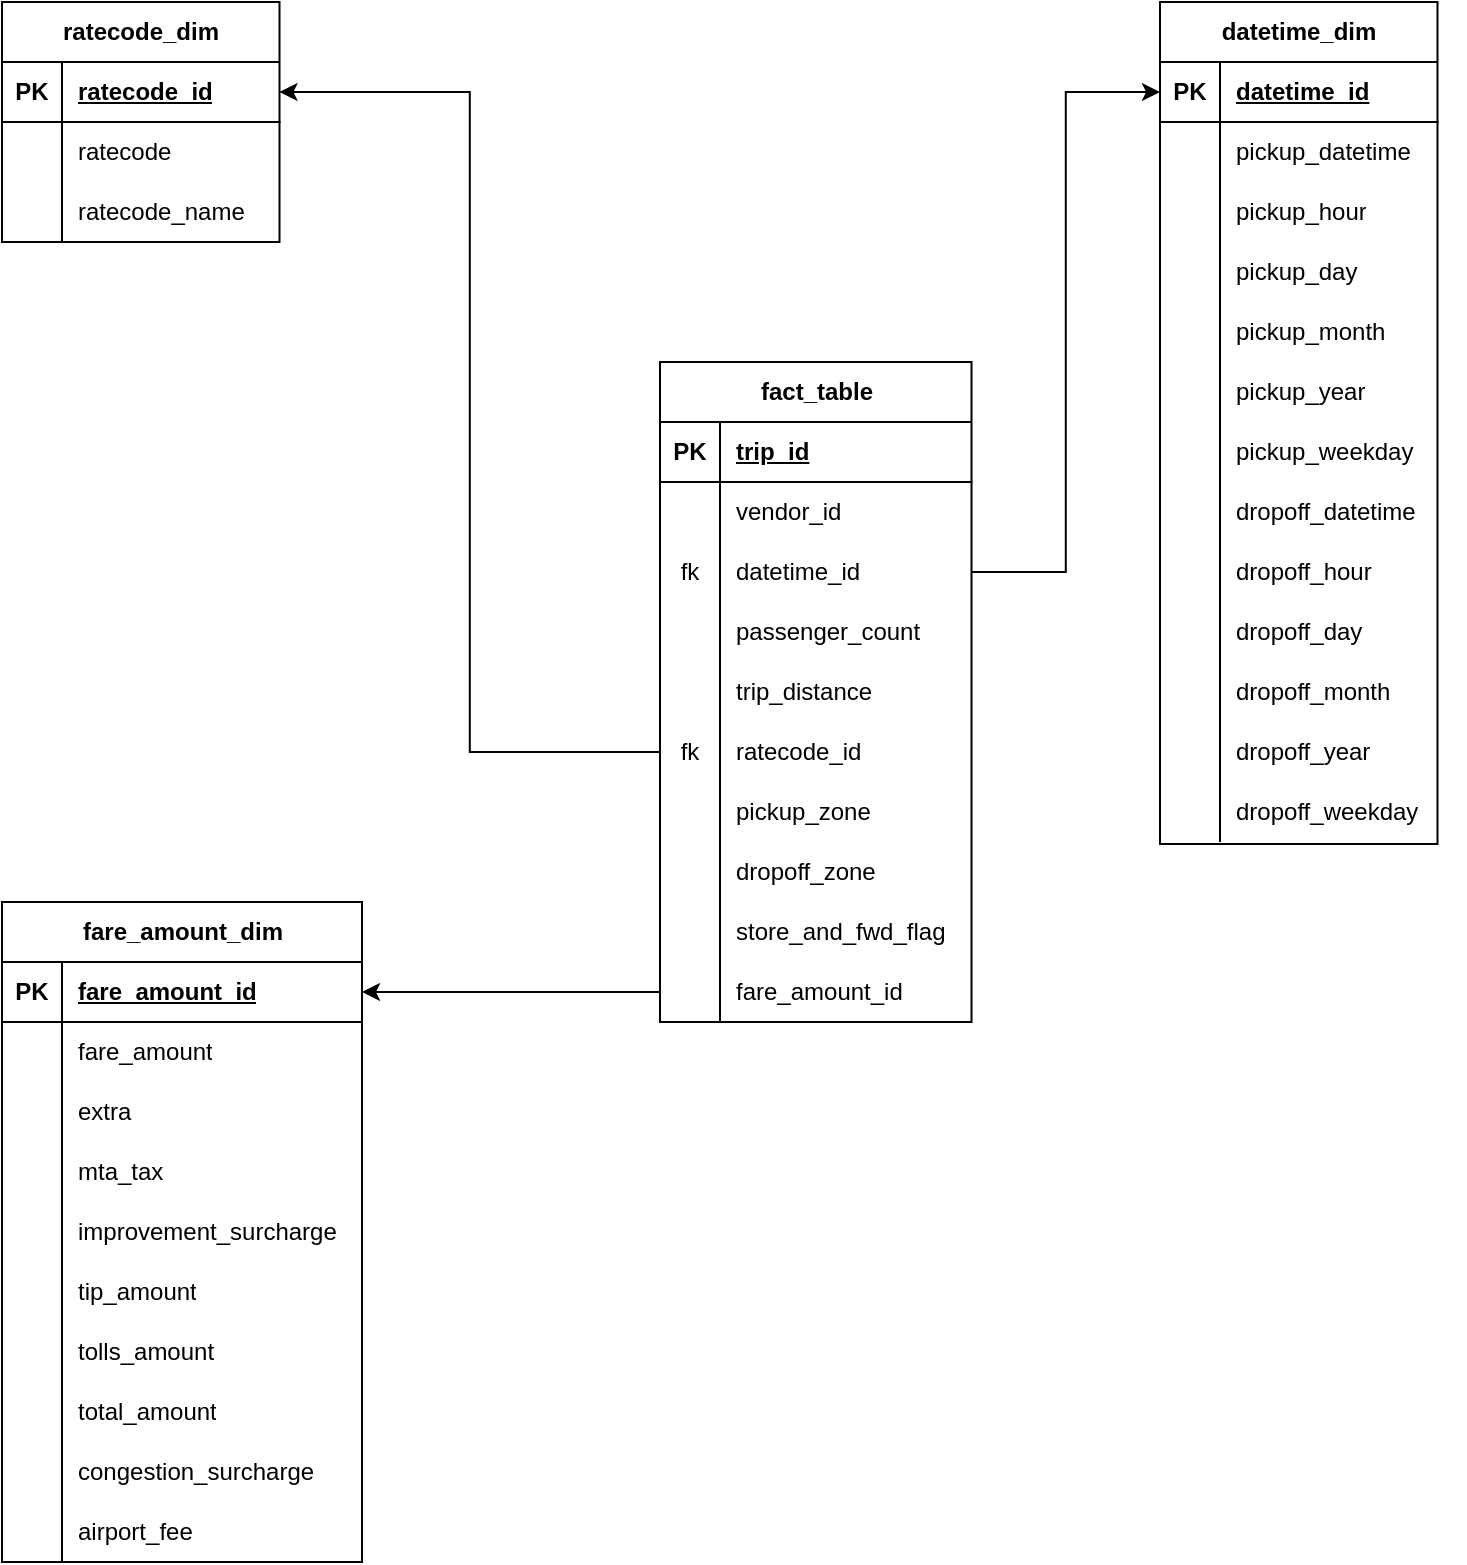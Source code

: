 <mxfile version="24.7.3" type="device">
  <diagram name="Page-1" id="G09KidFAtOFLQguXjvU5">
    <mxGraphModel dx="1274" dy="730" grid="0" gridSize="10" guides="1" tooltips="1" connect="1" arrows="1" fold="1" page="1" pageScale="1" pageWidth="850" pageHeight="1100" math="0" shadow="0">
      <root>
        <mxCell id="0" />
        <mxCell id="1" parent="0" />
        <mxCell id="Px-x7xHHbmCfn6bGOMMS-1" value="&lt;div&gt;fact_table&lt;/div&gt;" style="shape=table;startSize=30;container=1;collapsible=1;childLayout=tableLayout;fixedRows=1;rowLines=0;fontStyle=1;align=center;resizeLast=1;html=1;" vertex="1" parent="1">
          <mxGeometry x="378" y="190" width="155.75" height="330" as="geometry" />
        </mxCell>
        <mxCell id="Px-x7xHHbmCfn6bGOMMS-2" value="" style="shape=tableRow;horizontal=0;startSize=0;swimlaneHead=0;swimlaneBody=0;fillColor=none;collapsible=0;dropTarget=0;points=[[0,0.5],[1,0.5]];portConstraint=eastwest;top=0;left=0;right=0;bottom=1;" vertex="1" parent="Px-x7xHHbmCfn6bGOMMS-1">
          <mxGeometry y="30" width="155.75" height="30" as="geometry" />
        </mxCell>
        <mxCell id="Px-x7xHHbmCfn6bGOMMS-3" value="PK" style="shape=partialRectangle;connectable=0;fillColor=none;top=0;left=0;bottom=0;right=0;fontStyle=1;overflow=hidden;whiteSpace=wrap;html=1;" vertex="1" parent="Px-x7xHHbmCfn6bGOMMS-2">
          <mxGeometry width="30" height="30" as="geometry">
            <mxRectangle width="30" height="30" as="alternateBounds" />
          </mxGeometry>
        </mxCell>
        <mxCell id="Px-x7xHHbmCfn6bGOMMS-4" value="trip_id" style="shape=partialRectangle;connectable=0;fillColor=none;top=0;left=0;bottom=0;right=0;align=left;spacingLeft=6;fontStyle=5;overflow=hidden;whiteSpace=wrap;html=1;" vertex="1" parent="Px-x7xHHbmCfn6bGOMMS-2">
          <mxGeometry x="30" width="125.75" height="30" as="geometry">
            <mxRectangle width="125.75" height="30" as="alternateBounds" />
          </mxGeometry>
        </mxCell>
        <mxCell id="Px-x7xHHbmCfn6bGOMMS-5" value="" style="shape=tableRow;horizontal=0;startSize=0;swimlaneHead=0;swimlaneBody=0;fillColor=none;collapsible=0;dropTarget=0;points=[[0,0.5],[1,0.5]];portConstraint=eastwest;top=0;left=0;right=0;bottom=0;" vertex="1" parent="Px-x7xHHbmCfn6bGOMMS-1">
          <mxGeometry y="60" width="155.75" height="30" as="geometry" />
        </mxCell>
        <mxCell id="Px-x7xHHbmCfn6bGOMMS-6" value="" style="shape=partialRectangle;connectable=0;fillColor=none;top=0;left=0;bottom=0;right=0;editable=1;overflow=hidden;whiteSpace=wrap;html=1;" vertex="1" parent="Px-x7xHHbmCfn6bGOMMS-5">
          <mxGeometry width="30" height="30" as="geometry">
            <mxRectangle width="30" height="30" as="alternateBounds" />
          </mxGeometry>
        </mxCell>
        <mxCell id="Px-x7xHHbmCfn6bGOMMS-7" value="&lt;div&gt;vendor_id&lt;/div&gt;" style="shape=partialRectangle;connectable=0;fillColor=none;top=0;left=0;bottom=0;right=0;align=left;spacingLeft=6;overflow=hidden;whiteSpace=wrap;html=1;" vertex="1" parent="Px-x7xHHbmCfn6bGOMMS-5">
          <mxGeometry x="30" width="125.75" height="30" as="geometry">
            <mxRectangle width="125.75" height="30" as="alternateBounds" />
          </mxGeometry>
        </mxCell>
        <mxCell id="Px-x7xHHbmCfn6bGOMMS-8" value="" style="shape=tableRow;horizontal=0;startSize=0;swimlaneHead=0;swimlaneBody=0;fillColor=none;collapsible=0;dropTarget=0;points=[[0,0.5],[1,0.5]];portConstraint=eastwest;top=0;left=0;right=0;bottom=0;" vertex="1" parent="Px-x7xHHbmCfn6bGOMMS-1">
          <mxGeometry y="90" width="155.75" height="30" as="geometry" />
        </mxCell>
        <mxCell id="Px-x7xHHbmCfn6bGOMMS-9" value="fk" style="shape=partialRectangle;connectable=0;fillColor=none;top=0;left=0;bottom=0;right=0;editable=1;overflow=hidden;whiteSpace=wrap;html=1;" vertex="1" parent="Px-x7xHHbmCfn6bGOMMS-8">
          <mxGeometry width="30" height="30" as="geometry">
            <mxRectangle width="30" height="30" as="alternateBounds" />
          </mxGeometry>
        </mxCell>
        <mxCell id="Px-x7xHHbmCfn6bGOMMS-10" value="datetime_id" style="shape=partialRectangle;connectable=0;fillColor=none;top=0;left=0;bottom=0;right=0;align=left;spacingLeft=6;overflow=hidden;whiteSpace=wrap;html=1;" vertex="1" parent="Px-x7xHHbmCfn6bGOMMS-8">
          <mxGeometry x="30" width="125.75" height="30" as="geometry">
            <mxRectangle width="125.75" height="30" as="alternateBounds" />
          </mxGeometry>
        </mxCell>
        <mxCell id="Px-x7xHHbmCfn6bGOMMS-11" value="" style="shape=tableRow;horizontal=0;startSize=0;swimlaneHead=0;swimlaneBody=0;fillColor=none;collapsible=0;dropTarget=0;points=[[0,0.5],[1,0.5]];portConstraint=eastwest;top=0;left=0;right=0;bottom=0;" vertex="1" parent="Px-x7xHHbmCfn6bGOMMS-1">
          <mxGeometry y="120" width="155.75" height="30" as="geometry" />
        </mxCell>
        <mxCell id="Px-x7xHHbmCfn6bGOMMS-12" value="" style="shape=partialRectangle;connectable=0;fillColor=none;top=0;left=0;bottom=0;right=0;editable=1;overflow=hidden;whiteSpace=wrap;html=1;" vertex="1" parent="Px-x7xHHbmCfn6bGOMMS-11">
          <mxGeometry width="30" height="30" as="geometry">
            <mxRectangle width="30" height="30" as="alternateBounds" />
          </mxGeometry>
        </mxCell>
        <mxCell id="Px-x7xHHbmCfn6bGOMMS-13" value="passenger_count" style="shape=partialRectangle;connectable=0;fillColor=none;top=0;left=0;bottom=0;right=0;align=left;spacingLeft=6;overflow=hidden;whiteSpace=wrap;html=1;" vertex="1" parent="Px-x7xHHbmCfn6bGOMMS-11">
          <mxGeometry x="30" width="125.75" height="30" as="geometry">
            <mxRectangle width="125.75" height="30" as="alternateBounds" />
          </mxGeometry>
        </mxCell>
        <mxCell id="Px-x7xHHbmCfn6bGOMMS-58" style="shape=tableRow;horizontal=0;startSize=0;swimlaneHead=0;swimlaneBody=0;fillColor=none;collapsible=0;dropTarget=0;points=[[0,0.5],[1,0.5]];portConstraint=eastwest;top=0;left=0;right=0;bottom=0;" vertex="1" parent="Px-x7xHHbmCfn6bGOMMS-1">
          <mxGeometry y="150" width="155.75" height="30" as="geometry" />
        </mxCell>
        <mxCell id="Px-x7xHHbmCfn6bGOMMS-59" style="shape=partialRectangle;connectable=0;fillColor=none;top=0;left=0;bottom=0;right=0;editable=1;overflow=hidden;whiteSpace=wrap;html=1;" vertex="1" parent="Px-x7xHHbmCfn6bGOMMS-58">
          <mxGeometry width="30" height="30" as="geometry">
            <mxRectangle width="30" height="30" as="alternateBounds" />
          </mxGeometry>
        </mxCell>
        <mxCell id="Px-x7xHHbmCfn6bGOMMS-60" value="trip_distance" style="shape=partialRectangle;connectable=0;fillColor=none;top=0;left=0;bottom=0;right=0;align=left;spacingLeft=6;overflow=hidden;whiteSpace=wrap;html=1;" vertex="1" parent="Px-x7xHHbmCfn6bGOMMS-58">
          <mxGeometry x="30" width="125.75" height="30" as="geometry">
            <mxRectangle width="125.75" height="30" as="alternateBounds" />
          </mxGeometry>
        </mxCell>
        <mxCell id="Px-x7xHHbmCfn6bGOMMS-61" style="shape=tableRow;horizontal=0;startSize=0;swimlaneHead=0;swimlaneBody=0;fillColor=none;collapsible=0;dropTarget=0;points=[[0,0.5],[1,0.5]];portConstraint=eastwest;top=0;left=0;right=0;bottom=0;" vertex="1" parent="Px-x7xHHbmCfn6bGOMMS-1">
          <mxGeometry y="180" width="155.75" height="30" as="geometry" />
        </mxCell>
        <mxCell id="Px-x7xHHbmCfn6bGOMMS-62" value="fk" style="shape=partialRectangle;connectable=0;fillColor=none;top=0;left=0;bottom=0;right=0;editable=1;overflow=hidden;whiteSpace=wrap;html=1;" vertex="1" parent="Px-x7xHHbmCfn6bGOMMS-61">
          <mxGeometry width="30" height="30" as="geometry">
            <mxRectangle width="30" height="30" as="alternateBounds" />
          </mxGeometry>
        </mxCell>
        <mxCell id="Px-x7xHHbmCfn6bGOMMS-63" value="ratecode_id" style="shape=partialRectangle;connectable=0;fillColor=none;top=0;left=0;bottom=0;right=0;align=left;spacingLeft=6;overflow=hidden;whiteSpace=wrap;html=1;" vertex="1" parent="Px-x7xHHbmCfn6bGOMMS-61">
          <mxGeometry x="30" width="125.75" height="30" as="geometry">
            <mxRectangle width="125.75" height="30" as="alternateBounds" />
          </mxGeometry>
        </mxCell>
        <mxCell id="Px-x7xHHbmCfn6bGOMMS-64" style="shape=tableRow;horizontal=0;startSize=0;swimlaneHead=0;swimlaneBody=0;fillColor=none;collapsible=0;dropTarget=0;points=[[0,0.5],[1,0.5]];portConstraint=eastwest;top=0;left=0;right=0;bottom=0;" vertex="1" parent="Px-x7xHHbmCfn6bGOMMS-1">
          <mxGeometry y="210" width="155.75" height="30" as="geometry" />
        </mxCell>
        <mxCell id="Px-x7xHHbmCfn6bGOMMS-65" style="shape=partialRectangle;connectable=0;fillColor=none;top=0;left=0;bottom=0;right=0;editable=1;overflow=hidden;whiteSpace=wrap;html=1;" vertex="1" parent="Px-x7xHHbmCfn6bGOMMS-64">
          <mxGeometry width="30" height="30" as="geometry">
            <mxRectangle width="30" height="30" as="alternateBounds" />
          </mxGeometry>
        </mxCell>
        <mxCell id="Px-x7xHHbmCfn6bGOMMS-66" value="pickup_zone" style="shape=partialRectangle;connectable=0;fillColor=none;top=0;left=0;bottom=0;right=0;align=left;spacingLeft=6;overflow=hidden;whiteSpace=wrap;html=1;" vertex="1" parent="Px-x7xHHbmCfn6bGOMMS-64">
          <mxGeometry x="30" width="125.75" height="30" as="geometry">
            <mxRectangle width="125.75" height="30" as="alternateBounds" />
          </mxGeometry>
        </mxCell>
        <mxCell id="Px-x7xHHbmCfn6bGOMMS-67" style="shape=tableRow;horizontal=0;startSize=0;swimlaneHead=0;swimlaneBody=0;fillColor=none;collapsible=0;dropTarget=0;points=[[0,0.5],[1,0.5]];portConstraint=eastwest;top=0;left=0;right=0;bottom=0;" vertex="1" parent="Px-x7xHHbmCfn6bGOMMS-1">
          <mxGeometry y="240" width="155.75" height="30" as="geometry" />
        </mxCell>
        <mxCell id="Px-x7xHHbmCfn6bGOMMS-68" style="shape=partialRectangle;connectable=0;fillColor=none;top=0;left=0;bottom=0;right=0;editable=1;overflow=hidden;whiteSpace=wrap;html=1;" vertex="1" parent="Px-x7xHHbmCfn6bGOMMS-67">
          <mxGeometry width="30" height="30" as="geometry">
            <mxRectangle width="30" height="30" as="alternateBounds" />
          </mxGeometry>
        </mxCell>
        <mxCell id="Px-x7xHHbmCfn6bGOMMS-69" value="dropoff_zone" style="shape=partialRectangle;connectable=0;fillColor=none;top=0;left=0;bottom=0;right=0;align=left;spacingLeft=6;overflow=hidden;whiteSpace=wrap;html=1;" vertex="1" parent="Px-x7xHHbmCfn6bGOMMS-67">
          <mxGeometry x="30" width="125.75" height="30" as="geometry">
            <mxRectangle width="125.75" height="30" as="alternateBounds" />
          </mxGeometry>
        </mxCell>
        <mxCell id="Px-x7xHHbmCfn6bGOMMS-70" style="shape=tableRow;horizontal=0;startSize=0;swimlaneHead=0;swimlaneBody=0;fillColor=none;collapsible=0;dropTarget=0;points=[[0,0.5],[1,0.5]];portConstraint=eastwest;top=0;left=0;right=0;bottom=0;" vertex="1" parent="Px-x7xHHbmCfn6bGOMMS-1">
          <mxGeometry y="270" width="155.75" height="30" as="geometry" />
        </mxCell>
        <mxCell id="Px-x7xHHbmCfn6bGOMMS-71" style="shape=partialRectangle;connectable=0;fillColor=none;top=0;left=0;bottom=0;right=0;editable=1;overflow=hidden;whiteSpace=wrap;html=1;" vertex="1" parent="Px-x7xHHbmCfn6bGOMMS-70">
          <mxGeometry width="30" height="30" as="geometry">
            <mxRectangle width="30" height="30" as="alternateBounds" />
          </mxGeometry>
        </mxCell>
        <mxCell id="Px-x7xHHbmCfn6bGOMMS-72" value="store_and_fwd_flag" style="shape=partialRectangle;connectable=0;fillColor=none;top=0;left=0;bottom=0;right=0;align=left;spacingLeft=6;overflow=hidden;whiteSpace=wrap;html=1;" vertex="1" parent="Px-x7xHHbmCfn6bGOMMS-70">
          <mxGeometry x="30" width="125.75" height="30" as="geometry">
            <mxRectangle width="125.75" height="30" as="alternateBounds" />
          </mxGeometry>
        </mxCell>
        <mxCell id="Px-x7xHHbmCfn6bGOMMS-73" style="shape=tableRow;horizontal=0;startSize=0;swimlaneHead=0;swimlaneBody=0;fillColor=none;collapsible=0;dropTarget=0;points=[[0,0.5],[1,0.5]];portConstraint=eastwest;top=0;left=0;right=0;bottom=0;" vertex="1" parent="Px-x7xHHbmCfn6bGOMMS-1">
          <mxGeometry y="300" width="155.75" height="30" as="geometry" />
        </mxCell>
        <mxCell id="Px-x7xHHbmCfn6bGOMMS-74" style="shape=partialRectangle;connectable=0;fillColor=none;top=0;left=0;bottom=0;right=0;editable=1;overflow=hidden;whiteSpace=wrap;html=1;" vertex="1" parent="Px-x7xHHbmCfn6bGOMMS-73">
          <mxGeometry width="30" height="30" as="geometry">
            <mxRectangle width="30" height="30" as="alternateBounds" />
          </mxGeometry>
        </mxCell>
        <mxCell id="Px-x7xHHbmCfn6bGOMMS-75" value="fare_amount_id" style="shape=partialRectangle;connectable=0;fillColor=none;top=0;left=0;bottom=0;right=0;align=left;spacingLeft=6;overflow=hidden;whiteSpace=wrap;html=1;" vertex="1" parent="Px-x7xHHbmCfn6bGOMMS-73">
          <mxGeometry x="30" width="125.75" height="30" as="geometry">
            <mxRectangle width="125.75" height="30" as="alternateBounds" />
          </mxGeometry>
        </mxCell>
        <mxCell id="Px-x7xHHbmCfn6bGOMMS-14" value="datetime_dim" style="shape=table;startSize=30;container=1;collapsible=1;childLayout=tableLayout;fixedRows=1;rowLines=0;fontStyle=1;align=center;resizeLast=1;html=1;" vertex="1" parent="1">
          <mxGeometry x="628" y="10" width="138.75" height="421" as="geometry" />
        </mxCell>
        <mxCell id="Px-x7xHHbmCfn6bGOMMS-15" value="" style="shape=tableRow;horizontal=0;startSize=0;swimlaneHead=0;swimlaneBody=0;fillColor=none;collapsible=0;dropTarget=0;points=[[0,0.5],[1,0.5]];portConstraint=eastwest;top=0;left=0;right=0;bottom=1;" vertex="1" parent="Px-x7xHHbmCfn6bGOMMS-14">
          <mxGeometry y="30" width="138.75" height="30" as="geometry" />
        </mxCell>
        <mxCell id="Px-x7xHHbmCfn6bGOMMS-16" value="PK" style="shape=partialRectangle;connectable=0;fillColor=none;top=0;left=0;bottom=0;right=0;fontStyle=1;overflow=hidden;whiteSpace=wrap;html=1;" vertex="1" parent="Px-x7xHHbmCfn6bGOMMS-15">
          <mxGeometry width="30" height="30" as="geometry">
            <mxRectangle width="30" height="30" as="alternateBounds" />
          </mxGeometry>
        </mxCell>
        <mxCell id="Px-x7xHHbmCfn6bGOMMS-17" value="datetime_id" style="shape=partialRectangle;connectable=0;fillColor=none;top=0;left=0;bottom=0;right=0;align=left;spacingLeft=6;fontStyle=5;overflow=hidden;whiteSpace=wrap;html=1;" vertex="1" parent="Px-x7xHHbmCfn6bGOMMS-15">
          <mxGeometry x="30" width="108.75" height="30" as="geometry">
            <mxRectangle width="108.75" height="30" as="alternateBounds" />
          </mxGeometry>
        </mxCell>
        <mxCell id="Px-x7xHHbmCfn6bGOMMS-18" value="" style="shape=tableRow;horizontal=0;startSize=0;swimlaneHead=0;swimlaneBody=0;fillColor=none;collapsible=0;dropTarget=0;points=[[0,0.5],[1,0.5]];portConstraint=eastwest;top=0;left=0;right=0;bottom=0;" vertex="1" parent="Px-x7xHHbmCfn6bGOMMS-14">
          <mxGeometry y="60" width="138.75" height="30" as="geometry" />
        </mxCell>
        <mxCell id="Px-x7xHHbmCfn6bGOMMS-19" value="" style="shape=partialRectangle;connectable=0;fillColor=none;top=0;left=0;bottom=0;right=0;editable=1;overflow=hidden;whiteSpace=wrap;html=1;" vertex="1" parent="Px-x7xHHbmCfn6bGOMMS-18">
          <mxGeometry width="30" height="30" as="geometry">
            <mxRectangle width="30" height="30" as="alternateBounds" />
          </mxGeometry>
        </mxCell>
        <mxCell id="Px-x7xHHbmCfn6bGOMMS-20" value="pickup_datetime" style="shape=partialRectangle;connectable=0;fillColor=none;top=0;left=0;bottom=0;right=0;align=left;spacingLeft=6;overflow=hidden;whiteSpace=wrap;html=1;" vertex="1" parent="Px-x7xHHbmCfn6bGOMMS-18">
          <mxGeometry x="30" width="108.75" height="30" as="geometry">
            <mxRectangle width="108.75" height="30" as="alternateBounds" />
          </mxGeometry>
        </mxCell>
        <mxCell id="Px-x7xHHbmCfn6bGOMMS-21" value="" style="shape=tableRow;horizontal=0;startSize=0;swimlaneHead=0;swimlaneBody=0;fillColor=none;collapsible=0;dropTarget=0;points=[[0,0.5],[1,0.5]];portConstraint=eastwest;top=0;left=0;right=0;bottom=0;" vertex="1" parent="Px-x7xHHbmCfn6bGOMMS-14">
          <mxGeometry y="90" width="138.75" height="30" as="geometry" />
        </mxCell>
        <mxCell id="Px-x7xHHbmCfn6bGOMMS-22" value="" style="shape=partialRectangle;connectable=0;fillColor=none;top=0;left=0;bottom=0;right=0;editable=1;overflow=hidden;whiteSpace=wrap;html=1;" vertex="1" parent="Px-x7xHHbmCfn6bGOMMS-21">
          <mxGeometry width="30" height="30" as="geometry">
            <mxRectangle width="30" height="30" as="alternateBounds" />
          </mxGeometry>
        </mxCell>
        <mxCell id="Px-x7xHHbmCfn6bGOMMS-23" value="&lt;div&gt;pickup_hour&lt;/div&gt;" style="shape=partialRectangle;connectable=0;fillColor=none;top=0;left=0;bottom=0;right=0;align=left;spacingLeft=6;overflow=hidden;whiteSpace=wrap;html=1;" vertex="1" parent="Px-x7xHHbmCfn6bGOMMS-21">
          <mxGeometry x="30" width="108.75" height="30" as="geometry">
            <mxRectangle width="108.75" height="30" as="alternateBounds" />
          </mxGeometry>
        </mxCell>
        <mxCell id="Px-x7xHHbmCfn6bGOMMS-24" value="" style="shape=tableRow;horizontal=0;startSize=0;swimlaneHead=0;swimlaneBody=0;fillColor=none;collapsible=0;dropTarget=0;points=[[0,0.5],[1,0.5]];portConstraint=eastwest;top=0;left=0;right=0;bottom=0;" vertex="1" parent="Px-x7xHHbmCfn6bGOMMS-14">
          <mxGeometry y="120" width="138.75" height="30" as="geometry" />
        </mxCell>
        <mxCell id="Px-x7xHHbmCfn6bGOMMS-25" value="" style="shape=partialRectangle;connectable=0;fillColor=none;top=0;left=0;bottom=0;right=0;editable=1;overflow=hidden;whiteSpace=wrap;html=1;" vertex="1" parent="Px-x7xHHbmCfn6bGOMMS-24">
          <mxGeometry width="30" height="30" as="geometry">
            <mxRectangle width="30" height="30" as="alternateBounds" />
          </mxGeometry>
        </mxCell>
        <mxCell id="Px-x7xHHbmCfn6bGOMMS-26" value="pickup_day" style="shape=partialRectangle;connectable=0;fillColor=none;top=0;left=0;bottom=0;right=0;align=left;spacingLeft=6;overflow=hidden;whiteSpace=wrap;html=1;" vertex="1" parent="Px-x7xHHbmCfn6bGOMMS-24">
          <mxGeometry x="30" width="108.75" height="30" as="geometry">
            <mxRectangle width="108.75" height="30" as="alternateBounds" />
          </mxGeometry>
        </mxCell>
        <mxCell id="Px-x7xHHbmCfn6bGOMMS-30" style="shape=tableRow;horizontal=0;startSize=0;swimlaneHead=0;swimlaneBody=0;fillColor=none;collapsible=0;dropTarget=0;points=[[0,0.5],[1,0.5]];portConstraint=eastwest;top=0;left=0;right=0;bottom=0;" vertex="1" parent="Px-x7xHHbmCfn6bGOMMS-14">
          <mxGeometry y="150" width="138.75" height="30" as="geometry" />
        </mxCell>
        <mxCell id="Px-x7xHHbmCfn6bGOMMS-31" style="shape=partialRectangle;connectable=0;fillColor=none;top=0;left=0;bottom=0;right=0;editable=1;overflow=hidden;whiteSpace=wrap;html=1;" vertex="1" parent="Px-x7xHHbmCfn6bGOMMS-30">
          <mxGeometry width="30" height="30" as="geometry">
            <mxRectangle width="30" height="30" as="alternateBounds" />
          </mxGeometry>
        </mxCell>
        <mxCell id="Px-x7xHHbmCfn6bGOMMS-32" value="pickup_month" style="shape=partialRectangle;connectable=0;fillColor=none;top=0;left=0;bottom=0;right=0;align=left;spacingLeft=6;overflow=hidden;whiteSpace=wrap;html=1;" vertex="1" parent="Px-x7xHHbmCfn6bGOMMS-30">
          <mxGeometry x="30" width="108.75" height="30" as="geometry">
            <mxRectangle width="108.75" height="30" as="alternateBounds" />
          </mxGeometry>
        </mxCell>
        <mxCell id="Px-x7xHHbmCfn6bGOMMS-33" style="shape=tableRow;horizontal=0;startSize=0;swimlaneHead=0;swimlaneBody=0;fillColor=none;collapsible=0;dropTarget=0;points=[[0,0.5],[1,0.5]];portConstraint=eastwest;top=0;left=0;right=0;bottom=0;" vertex="1" parent="Px-x7xHHbmCfn6bGOMMS-14">
          <mxGeometry y="180" width="138.75" height="30" as="geometry" />
        </mxCell>
        <mxCell id="Px-x7xHHbmCfn6bGOMMS-34" style="shape=partialRectangle;connectable=0;fillColor=none;top=0;left=0;bottom=0;right=0;editable=1;overflow=hidden;whiteSpace=wrap;html=1;" vertex="1" parent="Px-x7xHHbmCfn6bGOMMS-33">
          <mxGeometry width="30" height="30" as="geometry">
            <mxRectangle width="30" height="30" as="alternateBounds" />
          </mxGeometry>
        </mxCell>
        <mxCell id="Px-x7xHHbmCfn6bGOMMS-35" value="pickup_year" style="shape=partialRectangle;connectable=0;fillColor=none;top=0;left=0;bottom=0;right=0;align=left;spacingLeft=6;overflow=hidden;whiteSpace=wrap;html=1;" vertex="1" parent="Px-x7xHHbmCfn6bGOMMS-33">
          <mxGeometry x="30" width="108.75" height="30" as="geometry">
            <mxRectangle width="108.75" height="30" as="alternateBounds" />
          </mxGeometry>
        </mxCell>
        <mxCell id="Px-x7xHHbmCfn6bGOMMS-36" style="shape=tableRow;horizontal=0;startSize=0;swimlaneHead=0;swimlaneBody=0;fillColor=none;collapsible=0;dropTarget=0;points=[[0,0.5],[1,0.5]];portConstraint=eastwest;top=0;left=0;right=0;bottom=0;" vertex="1" parent="Px-x7xHHbmCfn6bGOMMS-14">
          <mxGeometry y="210" width="138.75" height="30" as="geometry" />
        </mxCell>
        <mxCell id="Px-x7xHHbmCfn6bGOMMS-37" style="shape=partialRectangle;connectable=0;fillColor=none;top=0;left=0;bottom=0;right=0;editable=1;overflow=hidden;whiteSpace=wrap;html=1;" vertex="1" parent="Px-x7xHHbmCfn6bGOMMS-36">
          <mxGeometry width="30" height="30" as="geometry">
            <mxRectangle width="30" height="30" as="alternateBounds" />
          </mxGeometry>
        </mxCell>
        <mxCell id="Px-x7xHHbmCfn6bGOMMS-38" value="pickup_weekday" style="shape=partialRectangle;connectable=0;fillColor=none;top=0;left=0;bottom=0;right=0;align=left;spacingLeft=6;overflow=hidden;whiteSpace=wrap;html=1;" vertex="1" parent="Px-x7xHHbmCfn6bGOMMS-36">
          <mxGeometry x="30" width="108.75" height="30" as="geometry">
            <mxRectangle width="108.75" height="30" as="alternateBounds" />
          </mxGeometry>
        </mxCell>
        <mxCell id="Px-x7xHHbmCfn6bGOMMS-39" style="shape=tableRow;horizontal=0;startSize=0;swimlaneHead=0;swimlaneBody=0;fillColor=none;collapsible=0;dropTarget=0;points=[[0,0.5],[1,0.5]];portConstraint=eastwest;top=0;left=0;right=0;bottom=0;" vertex="1" parent="Px-x7xHHbmCfn6bGOMMS-14">
          <mxGeometry y="240" width="138.75" height="30" as="geometry" />
        </mxCell>
        <mxCell id="Px-x7xHHbmCfn6bGOMMS-40" style="shape=partialRectangle;connectable=0;fillColor=none;top=0;left=0;bottom=0;right=0;editable=1;overflow=hidden;whiteSpace=wrap;html=1;" vertex="1" parent="Px-x7xHHbmCfn6bGOMMS-39">
          <mxGeometry width="30" height="30" as="geometry">
            <mxRectangle width="30" height="30" as="alternateBounds" />
          </mxGeometry>
        </mxCell>
        <mxCell id="Px-x7xHHbmCfn6bGOMMS-41" value="dropoff_datetime" style="shape=partialRectangle;connectable=0;fillColor=none;top=0;left=0;bottom=0;right=0;align=left;spacingLeft=6;overflow=hidden;whiteSpace=wrap;html=1;" vertex="1" parent="Px-x7xHHbmCfn6bGOMMS-39">
          <mxGeometry x="30" width="108.75" height="30" as="geometry">
            <mxRectangle width="108.75" height="30" as="alternateBounds" />
          </mxGeometry>
        </mxCell>
        <mxCell id="Px-x7xHHbmCfn6bGOMMS-42" style="shape=tableRow;horizontal=0;startSize=0;swimlaneHead=0;swimlaneBody=0;fillColor=none;collapsible=0;dropTarget=0;points=[[0,0.5],[1,0.5]];portConstraint=eastwest;top=0;left=0;right=0;bottom=0;" vertex="1" parent="Px-x7xHHbmCfn6bGOMMS-14">
          <mxGeometry y="270" width="138.75" height="30" as="geometry" />
        </mxCell>
        <mxCell id="Px-x7xHHbmCfn6bGOMMS-43" style="shape=partialRectangle;connectable=0;fillColor=none;top=0;left=0;bottom=0;right=0;editable=1;overflow=hidden;whiteSpace=wrap;html=1;" vertex="1" parent="Px-x7xHHbmCfn6bGOMMS-42">
          <mxGeometry width="30" height="30" as="geometry">
            <mxRectangle width="30" height="30" as="alternateBounds" />
          </mxGeometry>
        </mxCell>
        <mxCell id="Px-x7xHHbmCfn6bGOMMS-44" value="dropoff_hour" style="shape=partialRectangle;connectable=0;fillColor=none;top=0;left=0;bottom=0;right=0;align=left;spacingLeft=6;overflow=hidden;whiteSpace=wrap;html=1;" vertex="1" parent="Px-x7xHHbmCfn6bGOMMS-42">
          <mxGeometry x="30" width="108.75" height="30" as="geometry">
            <mxRectangle width="108.75" height="30" as="alternateBounds" />
          </mxGeometry>
        </mxCell>
        <mxCell id="Px-x7xHHbmCfn6bGOMMS-54" style="shape=tableRow;horizontal=0;startSize=0;swimlaneHead=0;swimlaneBody=0;fillColor=none;collapsible=0;dropTarget=0;points=[[0,0.5],[1,0.5]];portConstraint=eastwest;top=0;left=0;right=0;bottom=0;" vertex="1" parent="Px-x7xHHbmCfn6bGOMMS-14">
          <mxGeometry y="300" width="138.75" height="30" as="geometry" />
        </mxCell>
        <mxCell id="Px-x7xHHbmCfn6bGOMMS-55" style="shape=partialRectangle;connectable=0;fillColor=none;top=0;left=0;bottom=0;right=0;editable=1;overflow=hidden;whiteSpace=wrap;html=1;" vertex="1" parent="Px-x7xHHbmCfn6bGOMMS-54">
          <mxGeometry width="30" height="30" as="geometry">
            <mxRectangle width="30" height="30" as="alternateBounds" />
          </mxGeometry>
        </mxCell>
        <mxCell id="Px-x7xHHbmCfn6bGOMMS-56" value="dropoff_day" style="shape=partialRectangle;connectable=0;fillColor=none;top=0;left=0;bottom=0;right=0;align=left;spacingLeft=6;overflow=hidden;whiteSpace=wrap;html=1;" vertex="1" parent="Px-x7xHHbmCfn6bGOMMS-54">
          <mxGeometry x="30" width="108.75" height="30" as="geometry">
            <mxRectangle width="108.75" height="30" as="alternateBounds" />
          </mxGeometry>
        </mxCell>
        <mxCell id="Px-x7xHHbmCfn6bGOMMS-51" style="shape=tableRow;horizontal=0;startSize=0;swimlaneHead=0;swimlaneBody=0;fillColor=none;collapsible=0;dropTarget=0;points=[[0,0.5],[1,0.5]];portConstraint=eastwest;top=0;left=0;right=0;bottom=0;" vertex="1" parent="Px-x7xHHbmCfn6bGOMMS-14">
          <mxGeometry y="330" width="138.75" height="30" as="geometry" />
        </mxCell>
        <mxCell id="Px-x7xHHbmCfn6bGOMMS-52" style="shape=partialRectangle;connectable=0;fillColor=none;top=0;left=0;bottom=0;right=0;editable=1;overflow=hidden;whiteSpace=wrap;html=1;" vertex="1" parent="Px-x7xHHbmCfn6bGOMMS-51">
          <mxGeometry width="30" height="30" as="geometry">
            <mxRectangle width="30" height="30" as="alternateBounds" />
          </mxGeometry>
        </mxCell>
        <mxCell id="Px-x7xHHbmCfn6bGOMMS-53" value="dropoff_month" style="shape=partialRectangle;connectable=0;fillColor=none;top=0;left=0;bottom=0;right=0;align=left;spacingLeft=6;overflow=hidden;whiteSpace=wrap;html=1;" vertex="1" parent="Px-x7xHHbmCfn6bGOMMS-51">
          <mxGeometry x="30" width="108.75" height="30" as="geometry">
            <mxRectangle width="108.75" height="30" as="alternateBounds" />
          </mxGeometry>
        </mxCell>
        <mxCell id="Px-x7xHHbmCfn6bGOMMS-48" style="shape=tableRow;horizontal=0;startSize=0;swimlaneHead=0;swimlaneBody=0;fillColor=none;collapsible=0;dropTarget=0;points=[[0,0.5],[1,0.5]];portConstraint=eastwest;top=0;left=0;right=0;bottom=0;" vertex="1" parent="Px-x7xHHbmCfn6bGOMMS-14">
          <mxGeometry y="360" width="138.75" height="30" as="geometry" />
        </mxCell>
        <mxCell id="Px-x7xHHbmCfn6bGOMMS-49" style="shape=partialRectangle;connectable=0;fillColor=none;top=0;left=0;bottom=0;right=0;editable=1;overflow=hidden;whiteSpace=wrap;html=1;" vertex="1" parent="Px-x7xHHbmCfn6bGOMMS-48">
          <mxGeometry width="30" height="30" as="geometry">
            <mxRectangle width="30" height="30" as="alternateBounds" />
          </mxGeometry>
        </mxCell>
        <mxCell id="Px-x7xHHbmCfn6bGOMMS-50" value="dropoff_year" style="shape=partialRectangle;connectable=0;fillColor=none;top=0;left=0;bottom=0;right=0;align=left;spacingLeft=6;overflow=hidden;whiteSpace=wrap;html=1;" vertex="1" parent="Px-x7xHHbmCfn6bGOMMS-48">
          <mxGeometry x="30" width="108.75" height="30" as="geometry">
            <mxRectangle width="108.75" height="30" as="alternateBounds" />
          </mxGeometry>
        </mxCell>
        <mxCell id="Px-x7xHHbmCfn6bGOMMS-45" style="shape=tableRow;horizontal=0;startSize=0;swimlaneHead=0;swimlaneBody=0;fillColor=none;collapsible=0;dropTarget=0;points=[[0,0.5],[1,0.5]];portConstraint=eastwest;top=0;left=0;right=0;bottom=0;" vertex="1" parent="Px-x7xHHbmCfn6bGOMMS-14">
          <mxGeometry y="390" width="138.75" height="30" as="geometry" />
        </mxCell>
        <mxCell id="Px-x7xHHbmCfn6bGOMMS-46" style="shape=partialRectangle;connectable=0;fillColor=none;top=0;left=0;bottom=0;right=0;editable=1;overflow=hidden;whiteSpace=wrap;html=1;" vertex="1" parent="Px-x7xHHbmCfn6bGOMMS-45">
          <mxGeometry width="30" height="30" as="geometry">
            <mxRectangle width="30" height="30" as="alternateBounds" />
          </mxGeometry>
        </mxCell>
        <mxCell id="Px-x7xHHbmCfn6bGOMMS-47" value="dropoff_weekday" style="shape=partialRectangle;connectable=0;fillColor=none;top=0;left=0;bottom=0;right=0;align=left;spacingLeft=6;overflow=hidden;whiteSpace=wrap;html=1;" vertex="1" parent="Px-x7xHHbmCfn6bGOMMS-45">
          <mxGeometry x="30" width="108.75" height="30" as="geometry">
            <mxRectangle width="108.75" height="30" as="alternateBounds" />
          </mxGeometry>
        </mxCell>
        <mxCell id="Px-x7xHHbmCfn6bGOMMS-27" value="" style="shape=tableRow;horizontal=0;startSize=0;swimlaneHead=0;swimlaneBody=0;fillColor=none;collapsible=0;dropTarget=0;points=[[0,0.5],[1,0.5]];portConstraint=eastwest;top=0;left=0;right=0;bottom=0;" vertex="1" parent="1">
          <mxGeometry x="600" y="198" width="180" height="30" as="geometry" />
        </mxCell>
        <mxCell id="Px-x7xHHbmCfn6bGOMMS-28" value="" style="shape=partialRectangle;connectable=0;fillColor=none;top=0;left=0;bottom=0;right=0;editable=1;overflow=hidden;whiteSpace=wrap;html=1;" vertex="1" parent="Px-x7xHHbmCfn6bGOMMS-27">
          <mxGeometry width="30" height="30" as="geometry">
            <mxRectangle width="30" height="30" as="alternateBounds" />
          </mxGeometry>
        </mxCell>
        <mxCell id="Px-x7xHHbmCfn6bGOMMS-57" style="edgeStyle=orthogonalEdgeStyle;rounded=0;orthogonalLoop=1;jettySize=auto;html=1;exitX=1;exitY=0.5;exitDx=0;exitDy=0;" edge="1" parent="1" source="Px-x7xHHbmCfn6bGOMMS-8" target="Px-x7xHHbmCfn6bGOMMS-15">
          <mxGeometry relative="1" as="geometry" />
        </mxCell>
        <mxCell id="Px-x7xHHbmCfn6bGOMMS-82" value="ratecode_dim" style="shape=table;startSize=30;container=1;collapsible=1;childLayout=tableLayout;fixedRows=1;rowLines=0;fontStyle=1;align=center;resizeLast=1;html=1;" vertex="1" parent="1">
          <mxGeometry x="49" y="10" width="138.75" height="120" as="geometry" />
        </mxCell>
        <mxCell id="Px-x7xHHbmCfn6bGOMMS-83" value="" style="shape=tableRow;horizontal=0;startSize=0;swimlaneHead=0;swimlaneBody=0;fillColor=none;collapsible=0;dropTarget=0;points=[[0,0.5],[1,0.5]];portConstraint=eastwest;top=0;left=0;right=0;bottom=1;" vertex="1" parent="Px-x7xHHbmCfn6bGOMMS-82">
          <mxGeometry y="30" width="138.75" height="30" as="geometry" />
        </mxCell>
        <mxCell id="Px-x7xHHbmCfn6bGOMMS-84" value="PK" style="shape=partialRectangle;connectable=0;fillColor=none;top=0;left=0;bottom=0;right=0;fontStyle=1;overflow=hidden;whiteSpace=wrap;html=1;" vertex="1" parent="Px-x7xHHbmCfn6bGOMMS-83">
          <mxGeometry width="30" height="30" as="geometry">
            <mxRectangle width="30" height="30" as="alternateBounds" />
          </mxGeometry>
        </mxCell>
        <mxCell id="Px-x7xHHbmCfn6bGOMMS-85" value="ratecode_id" style="shape=partialRectangle;connectable=0;fillColor=none;top=0;left=0;bottom=0;right=0;align=left;spacingLeft=6;fontStyle=5;overflow=hidden;whiteSpace=wrap;html=1;" vertex="1" parent="Px-x7xHHbmCfn6bGOMMS-83">
          <mxGeometry x="30" width="108.75" height="30" as="geometry">
            <mxRectangle width="108.75" height="30" as="alternateBounds" />
          </mxGeometry>
        </mxCell>
        <mxCell id="Px-x7xHHbmCfn6bGOMMS-86" value="" style="shape=tableRow;horizontal=0;startSize=0;swimlaneHead=0;swimlaneBody=0;fillColor=none;collapsible=0;dropTarget=0;points=[[0,0.5],[1,0.5]];portConstraint=eastwest;top=0;left=0;right=0;bottom=0;" vertex="1" parent="Px-x7xHHbmCfn6bGOMMS-82">
          <mxGeometry y="60" width="138.75" height="30" as="geometry" />
        </mxCell>
        <mxCell id="Px-x7xHHbmCfn6bGOMMS-87" value="" style="shape=partialRectangle;connectable=0;fillColor=none;top=0;left=0;bottom=0;right=0;editable=1;overflow=hidden;whiteSpace=wrap;html=1;" vertex="1" parent="Px-x7xHHbmCfn6bGOMMS-86">
          <mxGeometry width="30" height="30" as="geometry">
            <mxRectangle width="30" height="30" as="alternateBounds" />
          </mxGeometry>
        </mxCell>
        <mxCell id="Px-x7xHHbmCfn6bGOMMS-88" value="ratecode" style="shape=partialRectangle;connectable=0;fillColor=none;top=0;left=0;bottom=0;right=0;align=left;spacingLeft=6;overflow=hidden;whiteSpace=wrap;html=1;" vertex="1" parent="Px-x7xHHbmCfn6bGOMMS-86">
          <mxGeometry x="30" width="108.75" height="30" as="geometry">
            <mxRectangle width="108.75" height="30" as="alternateBounds" />
          </mxGeometry>
        </mxCell>
        <mxCell id="Px-x7xHHbmCfn6bGOMMS-89" value="" style="shape=tableRow;horizontal=0;startSize=0;swimlaneHead=0;swimlaneBody=0;fillColor=none;collapsible=0;dropTarget=0;points=[[0,0.5],[1,0.5]];portConstraint=eastwest;top=0;left=0;right=0;bottom=0;" vertex="1" parent="Px-x7xHHbmCfn6bGOMMS-82">
          <mxGeometry y="90" width="138.75" height="30" as="geometry" />
        </mxCell>
        <mxCell id="Px-x7xHHbmCfn6bGOMMS-90" value="" style="shape=partialRectangle;connectable=0;fillColor=none;top=0;left=0;bottom=0;right=0;editable=1;overflow=hidden;whiteSpace=wrap;html=1;" vertex="1" parent="Px-x7xHHbmCfn6bGOMMS-89">
          <mxGeometry width="30" height="30" as="geometry">
            <mxRectangle width="30" height="30" as="alternateBounds" />
          </mxGeometry>
        </mxCell>
        <mxCell id="Px-x7xHHbmCfn6bGOMMS-91" value="ratecode_name" style="shape=partialRectangle;connectable=0;fillColor=none;top=0;left=0;bottom=0;right=0;align=left;spacingLeft=6;overflow=hidden;whiteSpace=wrap;html=1;" vertex="1" parent="Px-x7xHHbmCfn6bGOMMS-89">
          <mxGeometry x="30" width="108.75" height="30" as="geometry">
            <mxRectangle width="108.75" height="30" as="alternateBounds" />
          </mxGeometry>
        </mxCell>
        <mxCell id="Px-x7xHHbmCfn6bGOMMS-95" style="edgeStyle=orthogonalEdgeStyle;rounded=0;orthogonalLoop=1;jettySize=auto;html=1;exitX=0;exitY=0.5;exitDx=0;exitDy=0;entryX=1;entryY=0.5;entryDx=0;entryDy=0;" edge="1" parent="1" source="Px-x7xHHbmCfn6bGOMMS-61" target="Px-x7xHHbmCfn6bGOMMS-83">
          <mxGeometry relative="1" as="geometry" />
        </mxCell>
        <mxCell id="Px-x7xHHbmCfn6bGOMMS-96" value="fare_amount_dim" style="shape=table;startSize=30;container=1;collapsible=1;childLayout=tableLayout;fixedRows=1;rowLines=0;fontStyle=1;align=center;resizeLast=1;html=1;strokeColor=default;swimlaneLine=1;" vertex="1" parent="1">
          <mxGeometry x="49" y="460" width="180" height="330" as="geometry" />
        </mxCell>
        <mxCell id="Px-x7xHHbmCfn6bGOMMS-97" value="" style="shape=tableRow;horizontal=0;startSize=0;swimlaneHead=0;swimlaneBody=0;fillColor=none;collapsible=0;dropTarget=0;points=[[0,0.5],[1,0.5]];portConstraint=eastwest;top=0;left=0;right=0;bottom=1;" vertex="1" parent="Px-x7xHHbmCfn6bGOMMS-96">
          <mxGeometry y="30" width="180" height="30" as="geometry" />
        </mxCell>
        <mxCell id="Px-x7xHHbmCfn6bGOMMS-98" value="PK" style="shape=partialRectangle;connectable=0;fillColor=none;top=0;left=0;bottom=0;right=0;fontStyle=1;overflow=hidden;whiteSpace=wrap;html=1;" vertex="1" parent="Px-x7xHHbmCfn6bGOMMS-97">
          <mxGeometry width="30" height="30" as="geometry">
            <mxRectangle width="30" height="30" as="alternateBounds" />
          </mxGeometry>
        </mxCell>
        <mxCell id="Px-x7xHHbmCfn6bGOMMS-99" value="fare_amount_id" style="shape=partialRectangle;connectable=0;fillColor=none;top=0;left=0;bottom=0;right=0;align=left;spacingLeft=6;fontStyle=5;overflow=hidden;whiteSpace=wrap;html=1;" vertex="1" parent="Px-x7xHHbmCfn6bGOMMS-97">
          <mxGeometry x="30" width="150" height="30" as="geometry">
            <mxRectangle width="150" height="30" as="alternateBounds" />
          </mxGeometry>
        </mxCell>
        <mxCell id="Px-x7xHHbmCfn6bGOMMS-100" value="" style="shape=tableRow;horizontal=0;startSize=0;swimlaneHead=0;swimlaneBody=0;fillColor=none;collapsible=0;dropTarget=0;points=[[0,0.5],[1,0.5]];portConstraint=eastwest;top=0;left=0;right=0;bottom=0;" vertex="1" parent="Px-x7xHHbmCfn6bGOMMS-96">
          <mxGeometry y="60" width="180" height="30" as="geometry" />
        </mxCell>
        <mxCell id="Px-x7xHHbmCfn6bGOMMS-101" value="" style="shape=partialRectangle;connectable=0;fillColor=none;top=0;left=0;bottom=0;right=0;editable=1;overflow=hidden;whiteSpace=wrap;html=1;" vertex="1" parent="Px-x7xHHbmCfn6bGOMMS-100">
          <mxGeometry width="30" height="30" as="geometry">
            <mxRectangle width="30" height="30" as="alternateBounds" />
          </mxGeometry>
        </mxCell>
        <mxCell id="Px-x7xHHbmCfn6bGOMMS-102" value="fare_amount" style="shape=partialRectangle;connectable=0;fillColor=none;top=0;left=0;bottom=0;right=0;align=left;spacingLeft=6;overflow=hidden;whiteSpace=wrap;html=1;" vertex="1" parent="Px-x7xHHbmCfn6bGOMMS-100">
          <mxGeometry x="30" width="150" height="30" as="geometry">
            <mxRectangle width="150" height="30" as="alternateBounds" />
          </mxGeometry>
        </mxCell>
        <mxCell id="Px-x7xHHbmCfn6bGOMMS-103" value="" style="shape=tableRow;horizontal=0;startSize=0;swimlaneHead=0;swimlaneBody=0;fillColor=none;collapsible=0;dropTarget=0;points=[[0,0.5],[1,0.5]];portConstraint=eastwest;top=0;left=0;right=0;bottom=0;" vertex="1" parent="Px-x7xHHbmCfn6bGOMMS-96">
          <mxGeometry y="90" width="180" height="30" as="geometry" />
        </mxCell>
        <mxCell id="Px-x7xHHbmCfn6bGOMMS-104" value="" style="shape=partialRectangle;connectable=0;fillColor=none;top=0;left=0;bottom=0;right=0;editable=1;overflow=hidden;whiteSpace=wrap;html=1;" vertex="1" parent="Px-x7xHHbmCfn6bGOMMS-103">
          <mxGeometry width="30" height="30" as="geometry">
            <mxRectangle width="30" height="30" as="alternateBounds" />
          </mxGeometry>
        </mxCell>
        <mxCell id="Px-x7xHHbmCfn6bGOMMS-105" value="extra" style="shape=partialRectangle;connectable=0;fillColor=none;top=0;left=0;bottom=0;right=0;align=left;spacingLeft=6;overflow=hidden;whiteSpace=wrap;html=1;" vertex="1" parent="Px-x7xHHbmCfn6bGOMMS-103">
          <mxGeometry x="30" width="150" height="30" as="geometry">
            <mxRectangle width="150" height="30" as="alternateBounds" />
          </mxGeometry>
        </mxCell>
        <mxCell id="Px-x7xHHbmCfn6bGOMMS-106" value="" style="shape=tableRow;horizontal=0;startSize=0;swimlaneHead=0;swimlaneBody=0;fillColor=none;collapsible=0;dropTarget=0;points=[[0,0.5],[1,0.5]];portConstraint=eastwest;top=0;left=0;right=0;bottom=0;" vertex="1" parent="Px-x7xHHbmCfn6bGOMMS-96">
          <mxGeometry y="120" width="180" height="30" as="geometry" />
        </mxCell>
        <mxCell id="Px-x7xHHbmCfn6bGOMMS-107" value="" style="shape=partialRectangle;connectable=0;fillColor=none;top=0;left=0;bottom=0;right=0;editable=1;overflow=hidden;whiteSpace=wrap;html=1;" vertex="1" parent="Px-x7xHHbmCfn6bGOMMS-106">
          <mxGeometry width="30" height="30" as="geometry">
            <mxRectangle width="30" height="30" as="alternateBounds" />
          </mxGeometry>
        </mxCell>
        <mxCell id="Px-x7xHHbmCfn6bGOMMS-108" value="mta_tax" style="shape=partialRectangle;connectable=0;fillColor=none;top=0;left=0;bottom=0;right=0;align=left;spacingLeft=6;overflow=hidden;whiteSpace=wrap;html=1;" vertex="1" parent="Px-x7xHHbmCfn6bGOMMS-106">
          <mxGeometry x="30" width="150" height="30" as="geometry">
            <mxRectangle width="150" height="30" as="alternateBounds" />
          </mxGeometry>
        </mxCell>
        <mxCell id="Px-x7xHHbmCfn6bGOMMS-109" style="shape=tableRow;horizontal=0;startSize=0;swimlaneHead=0;swimlaneBody=0;fillColor=none;collapsible=0;dropTarget=0;points=[[0,0.5],[1,0.5]];portConstraint=eastwest;top=0;left=0;right=0;bottom=0;" vertex="1" parent="Px-x7xHHbmCfn6bGOMMS-96">
          <mxGeometry y="150" width="180" height="30" as="geometry" />
        </mxCell>
        <mxCell id="Px-x7xHHbmCfn6bGOMMS-110" style="shape=partialRectangle;connectable=0;fillColor=none;top=0;left=0;bottom=0;right=0;editable=1;overflow=hidden;whiteSpace=wrap;html=1;" vertex="1" parent="Px-x7xHHbmCfn6bGOMMS-109">
          <mxGeometry width="30" height="30" as="geometry">
            <mxRectangle width="30" height="30" as="alternateBounds" />
          </mxGeometry>
        </mxCell>
        <mxCell id="Px-x7xHHbmCfn6bGOMMS-111" value="improvement_surcharge" style="shape=partialRectangle;connectable=0;fillColor=none;top=0;left=0;bottom=0;right=0;align=left;spacingLeft=6;overflow=hidden;whiteSpace=wrap;html=1;" vertex="1" parent="Px-x7xHHbmCfn6bGOMMS-109">
          <mxGeometry x="30" width="150" height="30" as="geometry">
            <mxRectangle width="150" height="30" as="alternateBounds" />
          </mxGeometry>
        </mxCell>
        <mxCell id="Px-x7xHHbmCfn6bGOMMS-112" style="shape=tableRow;horizontal=0;startSize=0;swimlaneHead=0;swimlaneBody=0;fillColor=none;collapsible=0;dropTarget=0;points=[[0,0.5],[1,0.5]];portConstraint=eastwest;top=0;left=0;right=0;bottom=0;" vertex="1" parent="Px-x7xHHbmCfn6bGOMMS-96">
          <mxGeometry y="180" width="180" height="30" as="geometry" />
        </mxCell>
        <mxCell id="Px-x7xHHbmCfn6bGOMMS-113" style="shape=partialRectangle;connectable=0;fillColor=none;top=0;left=0;bottom=0;right=0;editable=1;overflow=hidden;whiteSpace=wrap;html=1;" vertex="1" parent="Px-x7xHHbmCfn6bGOMMS-112">
          <mxGeometry width="30" height="30" as="geometry">
            <mxRectangle width="30" height="30" as="alternateBounds" />
          </mxGeometry>
        </mxCell>
        <mxCell id="Px-x7xHHbmCfn6bGOMMS-114" value="tip_amount" style="shape=partialRectangle;connectable=0;fillColor=none;top=0;left=0;bottom=0;right=0;align=left;spacingLeft=6;overflow=hidden;whiteSpace=wrap;html=1;" vertex="1" parent="Px-x7xHHbmCfn6bGOMMS-112">
          <mxGeometry x="30" width="150" height="30" as="geometry">
            <mxRectangle width="150" height="30" as="alternateBounds" />
          </mxGeometry>
        </mxCell>
        <mxCell id="Px-x7xHHbmCfn6bGOMMS-115" style="shape=tableRow;horizontal=0;startSize=0;swimlaneHead=0;swimlaneBody=0;fillColor=none;collapsible=0;dropTarget=0;points=[[0,0.5],[1,0.5]];portConstraint=eastwest;top=0;left=0;right=0;bottom=0;" vertex="1" parent="Px-x7xHHbmCfn6bGOMMS-96">
          <mxGeometry y="210" width="180" height="30" as="geometry" />
        </mxCell>
        <mxCell id="Px-x7xHHbmCfn6bGOMMS-116" style="shape=partialRectangle;connectable=0;fillColor=none;top=0;left=0;bottom=0;right=0;editable=1;overflow=hidden;whiteSpace=wrap;html=1;" vertex="1" parent="Px-x7xHHbmCfn6bGOMMS-115">
          <mxGeometry width="30" height="30" as="geometry">
            <mxRectangle width="30" height="30" as="alternateBounds" />
          </mxGeometry>
        </mxCell>
        <mxCell id="Px-x7xHHbmCfn6bGOMMS-117" value="tolls_amount" style="shape=partialRectangle;connectable=0;fillColor=none;top=0;left=0;bottom=0;right=0;align=left;spacingLeft=6;overflow=hidden;whiteSpace=wrap;html=1;" vertex="1" parent="Px-x7xHHbmCfn6bGOMMS-115">
          <mxGeometry x="30" width="150" height="30" as="geometry">
            <mxRectangle width="150" height="30" as="alternateBounds" />
          </mxGeometry>
        </mxCell>
        <mxCell id="Px-x7xHHbmCfn6bGOMMS-118" style="shape=tableRow;horizontal=0;startSize=0;swimlaneHead=0;swimlaneBody=0;fillColor=none;collapsible=0;dropTarget=0;points=[[0,0.5],[1,0.5]];portConstraint=eastwest;top=0;left=0;right=0;bottom=0;" vertex="1" parent="Px-x7xHHbmCfn6bGOMMS-96">
          <mxGeometry y="240" width="180" height="30" as="geometry" />
        </mxCell>
        <mxCell id="Px-x7xHHbmCfn6bGOMMS-119" style="shape=partialRectangle;connectable=0;fillColor=none;top=0;left=0;bottom=0;right=0;editable=1;overflow=hidden;whiteSpace=wrap;html=1;" vertex="1" parent="Px-x7xHHbmCfn6bGOMMS-118">
          <mxGeometry width="30" height="30" as="geometry">
            <mxRectangle width="30" height="30" as="alternateBounds" />
          </mxGeometry>
        </mxCell>
        <mxCell id="Px-x7xHHbmCfn6bGOMMS-120" value="total_amount" style="shape=partialRectangle;connectable=0;fillColor=none;top=0;left=0;bottom=0;right=0;align=left;spacingLeft=6;overflow=hidden;whiteSpace=wrap;html=1;" vertex="1" parent="Px-x7xHHbmCfn6bGOMMS-118">
          <mxGeometry x="30" width="150" height="30" as="geometry">
            <mxRectangle width="150" height="30" as="alternateBounds" />
          </mxGeometry>
        </mxCell>
        <mxCell id="Px-x7xHHbmCfn6bGOMMS-121" style="shape=tableRow;horizontal=0;startSize=0;swimlaneHead=0;swimlaneBody=0;fillColor=none;collapsible=0;dropTarget=0;points=[[0,0.5],[1,0.5]];portConstraint=eastwest;top=0;left=0;right=0;bottom=0;" vertex="1" parent="Px-x7xHHbmCfn6bGOMMS-96">
          <mxGeometry y="270" width="180" height="30" as="geometry" />
        </mxCell>
        <mxCell id="Px-x7xHHbmCfn6bGOMMS-122" style="shape=partialRectangle;connectable=0;fillColor=none;top=0;left=0;bottom=0;right=0;editable=1;overflow=hidden;whiteSpace=wrap;html=1;" vertex="1" parent="Px-x7xHHbmCfn6bGOMMS-121">
          <mxGeometry width="30" height="30" as="geometry">
            <mxRectangle width="30" height="30" as="alternateBounds" />
          </mxGeometry>
        </mxCell>
        <mxCell id="Px-x7xHHbmCfn6bGOMMS-123" value="congestion_surcharge" style="shape=partialRectangle;connectable=0;fillColor=none;top=0;left=0;bottom=0;right=0;align=left;spacingLeft=6;overflow=hidden;whiteSpace=wrap;html=1;" vertex="1" parent="Px-x7xHHbmCfn6bGOMMS-121">
          <mxGeometry x="30" width="150" height="30" as="geometry">
            <mxRectangle width="150" height="30" as="alternateBounds" />
          </mxGeometry>
        </mxCell>
        <mxCell id="Px-x7xHHbmCfn6bGOMMS-124" style="shape=tableRow;horizontal=0;startSize=0;swimlaneHead=0;swimlaneBody=0;fillColor=none;collapsible=0;dropTarget=0;points=[[0,0.5],[1,0.5]];portConstraint=eastwest;top=0;left=0;right=0;bottom=0;" vertex="1" parent="Px-x7xHHbmCfn6bGOMMS-96">
          <mxGeometry y="300" width="180" height="30" as="geometry" />
        </mxCell>
        <mxCell id="Px-x7xHHbmCfn6bGOMMS-125" style="shape=partialRectangle;connectable=0;fillColor=none;top=0;left=0;bottom=0;right=0;editable=1;overflow=hidden;whiteSpace=wrap;html=1;" vertex="1" parent="Px-x7xHHbmCfn6bGOMMS-124">
          <mxGeometry width="30" height="30" as="geometry">
            <mxRectangle width="30" height="30" as="alternateBounds" />
          </mxGeometry>
        </mxCell>
        <mxCell id="Px-x7xHHbmCfn6bGOMMS-126" value="airport_fee" style="shape=partialRectangle;connectable=0;fillColor=none;top=0;left=0;bottom=0;right=0;align=left;spacingLeft=6;overflow=hidden;whiteSpace=wrap;html=1;" vertex="1" parent="Px-x7xHHbmCfn6bGOMMS-124">
          <mxGeometry x="30" width="150" height="30" as="geometry">
            <mxRectangle width="150" height="30" as="alternateBounds" />
          </mxGeometry>
        </mxCell>
        <mxCell id="Px-x7xHHbmCfn6bGOMMS-127" style="edgeStyle=orthogonalEdgeStyle;rounded=0;orthogonalLoop=1;jettySize=auto;html=1;exitX=0;exitY=0.5;exitDx=0;exitDy=0;entryX=1;entryY=0.5;entryDx=0;entryDy=0;" edge="1" parent="1" source="Px-x7xHHbmCfn6bGOMMS-73" target="Px-x7xHHbmCfn6bGOMMS-97">
          <mxGeometry relative="1" as="geometry" />
        </mxCell>
      </root>
    </mxGraphModel>
  </diagram>
</mxfile>
